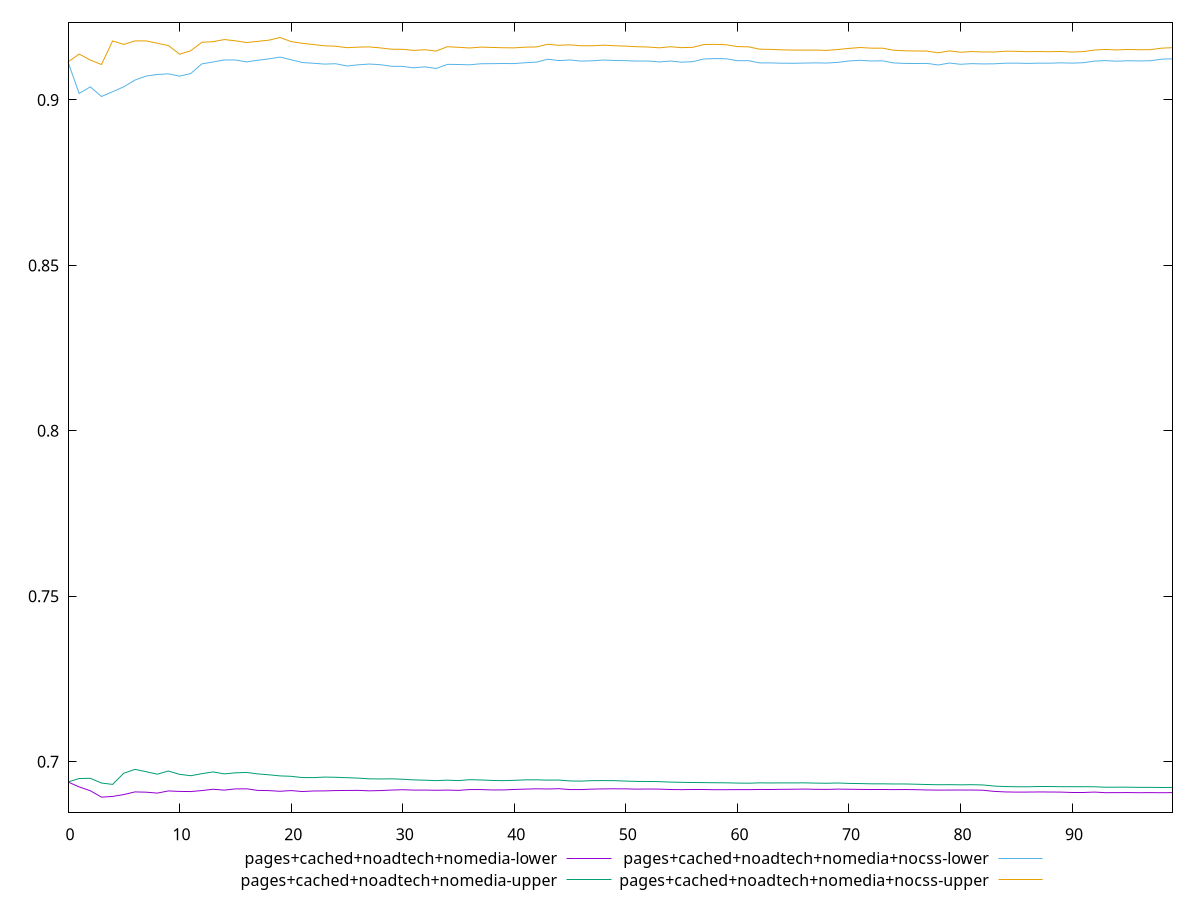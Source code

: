 reset

$pagesCachedNoadtechNomediaLower <<EOF
0 0.6938728277329338
1 0.692395948657358
2 0.6912355211293454
3 0.6892955844998199
4 0.6895143894046423
5 0.690075245870337
6 0.690878473604396
7 0.6907984416380318
8 0.6905194669561653
9 0.6911763192589077
10 0.6910247888450769
11 0.6909867523232799
12 0.6912877111199411
13 0.6916805846632487
14 0.6914162661408499
15 0.691789758714857
16 0.6918138950633882
17 0.6913365914836566
18 0.6912744975517504
19 0.6910678307630603
20 0.6912822165736598
21 0.6909938327149194
22 0.6911597495171663
23 0.6911874045403741
24 0.6912860458889125
25 0.69131717325764
26 0.6913402842024653
27 0.6912080879481046
28 0.6912840134137295
29 0.6914352605510651
30 0.6915394588346255
31 0.6914266088368232
32 0.6914325222573565
33 0.6913770827381598
34 0.6914270734392822
35 0.6913426901006692
36 0.6915878169961509
37 0.6915904929155194
38 0.6914732925512119
39 0.691481474285099
40 0.6916138364584988
41 0.6917266692074973
42 0.6918119364971621
43 0.6917628559818989
44 0.6918567136327558
45 0.6915781611009157
46 0.691585234358483
47 0.6917326516912989
48 0.6917918549107914
49 0.691823213305567
50 0.6917983436739872
51 0.6917237293357364
52 0.6917485724089778
53 0.691730056049345
54 0.6915985504096254
55 0.6915659524870594
56 0.6915501610477651
57 0.6915513213844103
58 0.6915359580432089
59 0.6915531836483503
60 0.6915670166317723
61 0.6915565709214824
62 0.6916204331873002
63 0.6916106839781769
64 0.6916604317826393
65 0.691689740057321
66 0.6917354341173025
67 0.6916668511416992
68 0.6916338100550314
69 0.6917227477824016
70 0.6916798099058908
71 0.6916364446249986
72 0.6915942119727044
73 0.6916092698628499
74 0.6915734996260355
75 0.6916007962908667
76 0.6915519773118708
77 0.6914714173594811
78 0.6914186634532847
79 0.6914445449565108
80 0.6914558564165344
81 0.6914502085162036
82 0.6913865152425014
83 0.6910413607228927
84 0.6908751304868106
85 0.6908188982996047
86 0.690830518498167
87 0.6908594604913352
88 0.6908475384406019
89 0.6908193536842063
90 0.6908214095129569
91 0.6908204747356358
92 0.6908293515843346
93 0.6906447015410342
94 0.6906626421438006
95 0.6906792472475647
96 0.6906424220909929
97 0.690661887571483
98 0.6906331531936634
99 0.6906629411870979
EOF

$pagesCachedNoadtechNomediaUpper <<EOF
0 0.6938728277329338
1 0.6949211697501075
2 0.6949933350238143
3 0.6935602036488915
4 0.6931492189750488
5 0.6965274893677615
6 0.6976922114023087
7 0.696990969267201
8 0.6962333430734567
9 0.6971907148018378
10 0.6961861439755883
11 0.6957717458391403
12 0.6963904400338823
13 0.6969204054512993
14 0.6963283647196056
15 0.6966449726722327
16 0.6967584769912908
17 0.6963225990166401
18 0.6960553957127047
19 0.6957179297225154
20 0.6955962502767303
21 0.6952162746457908
22 0.6952018474439893
23 0.6953607401654376
24 0.6953004644111767
25 0.695174933924301
26 0.6950494354179902
27 0.6948358839692774
28 0.6947928026506676
29 0.6948329926743869
30 0.6947084163597452
31 0.6945099281131192
32 0.694421760893341
33 0.6942838013538395
34 0.6944405997070757
35 0.6942922618312433
36 0.6945692836808286
37 0.694491719267641
38 0.6943483722479882
39 0.6942800310096564
40 0.69437780116559
41 0.6945211077226141
42 0.694539660083965
43 0.6944375518466401
44 0.6944686066257459
45 0.6941874697115265
46 0.6941403057877287
47 0.6942934956769713
48 0.6942976929262544
49 0.6942821787833616
50 0.6941500633482522
51 0.6940459720743378
52 0.6940308095224006
53 0.6939829072710711
54 0.6938472995681559
55 0.6937772485439757
56 0.6937251485194885
57 0.6936893030246024
58 0.693648187248444
59 0.6936296765878692
60 0.6935497089963306
61 0.6935084666949836
62 0.6936202447409434
63 0.6935859312728555
64 0.6936046612334431
65 0.6936020768596889
66 0.6936176717628624
67 0.6935415115952543
68 0.6934976147084431
69 0.693570697553085
70 0.6934505070789477
71 0.6933933443970618
72 0.6933300112361461
73 0.6933258400170198
74 0.6932734720623138
75 0.6932772210329573
76 0.6932042327675789
77 0.693110370360166
78 0.693043534913114
79 0.6930715422564604
80 0.6930188327864272
81 0.6930617956544171
82 0.6929836769254514
83 0.692653001064262
84 0.6925011445448976
85 0.6924401497783051
86 0.6924315091858714
87 0.6925055876869954
88 0.6925073764472007
89 0.6924610993789685
90 0.6924631314897863
91 0.6924454923212265
92 0.6924406152921482
93 0.6922928458978033
94 0.6923055688877885
95 0.6923057488211208
96 0.692255186964433
97 0.6922577328256567
98 0.6922165735238308
99 0.6922308087539513
EOF

$pagesCachedNoadtechNomediaNocssLower <<EOF
0 0.9114895786442465
1 0.9019718104487237
2 0.9039749602460025
3 0.901049396621131
4 0.9025087500231416
5 0.9039868678380364
6 0.906022277126826
7 0.9072333256533867
8 0.9076991864024553
9 0.9079051781540209
10 0.9072084044545207
11 0.9079810064594085
12 0.9109189073326113
13 0.911476678300172
14 0.9121041402905946
15 0.9120972685771221
16 0.9115023967821309
17 0.9120037719331533
18 0.9124180649764927
19 0.912966085580429
20 0.9121611517166415
21 0.9113256509290325
22 0.9111006829210772
23 0.9108508736670256
24 0.9109591404839386
25 0.9102753426338306
26 0.9106255596292012
27 0.9108681881067806
28 0.9106652515532027
29 0.910185766504138
30 0.9101592700331144
31 0.9097162747580388
32 0.9100234882431995
33 0.9095160295607728
34 0.9107639360728965
35 0.9107276732541094
36 0.9106257756870527
37 0.9109533105256165
38 0.9109830207589638
39 0.9110223695305861
40 0.9110016257492185
41 0.9112725928300678
42 0.911441267454082
43 0.9123292156118893
44 0.9119004897943254
45 0.9121079392971386
46 0.9117443398865754
47 0.9118532697297285
48 0.912075388573178
49 0.9119365394640367
50 0.9118858310508349
51 0.9117651370005148
52 0.9117683649210967
53 0.9115015872519228
54 0.9117709340740179
55 0.911421450843346
56 0.911581684473779
57 0.9124009355748992
58 0.9125101162148509
59 0.9124507570747143
60 0.911879923162752
61 0.9118819904434817
62 0.9112034563741584
63 0.911205893678681
64 0.9111087425900429
65 0.9110931836211509
66 0.9111526280312205
67 0.9112232470184924
68 0.9111658986575987
69 0.9113707574170418
70 0.9117824485363621
71 0.9119973892907699
72 0.911783837472515
73 0.9118411954977798
74 0.9112070470802935
75 0.9110475309998697
76 0.9110183812841101
77 0.9110630439108911
78 0.9105766156378898
79 0.911172471638018
80 0.9107919402641421
81 0.9109886026539318
82 0.910901305518988
83 0.91093077224858
84 0.9111217115968381
85 0.911141560203142
86 0.9110553932726351
87 0.9111351857588463
88 0.9111228071427117
89 0.9112299979450044
90 0.9111341873657552
91 0.9112691863673972
92 0.9117494471911687
93 0.9119041349530004
94 0.9117241359921134
95 0.9118601197621563
96 0.9118002850102503
97 0.9118583566818345
98 0.9123179278961396
99 0.9124550790420599
EOF

$pagesCachedNoadtechNomediaNocssUpper <<EOF
0 0.9114895786442465
1 0.9138802152323559
2 0.912051027321052
3 0.9107221001874439
4 0.9178460288594649
5 0.9167935580479848
6 0.9178647685237746
7 0.9178666821281891
8 0.9171640359679853
9 0.9164531559810257
10 0.9138362766687697
11 0.9148852342933687
12 0.9174343859170196
13 0.9176276606851503
14 0.9182613012170359
15 0.9178960188000501
16 0.917353139247754
17 0.9177243993753601
18 0.9180758661499274
19 0.9188892466482764
20 0.9176423449303397
21 0.9171358166469606
22 0.9167525655965562
23 0.9163792128306638
24 0.9162478170161263
25 0.9158040032616437
26 0.9159811489946872
27 0.9160445336069232
28 0.9157384178162474
29 0.9153527982889524
30 0.9153192684456225
31 0.9149965858615633
32 0.9151770126808829
33 0.9147908287311416
34 0.9161069696467627
35 0.9159267239848439
36 0.9157130084320545
37 0.9159853039727079
38 0.9158780206985546
39 0.915785909985499
40 0.9157611387327579
41 0.9159682720216169
42 0.9160367327232278
43 0.9168480597838101
44 0.9165220325978999
45 0.9166682134536633
46 0.9163793345499565
47 0.9163869720248959
48 0.9165738531710887
49 0.9163854633751599
50 0.9162713812652752
51 0.9160959315568517
52 0.9160119865551707
53 0.9157625035563808
54 0.9160948712056061
55 0.9158148652997182
56 0.9159178225561739
57 0.916770953939714
58 0.9168082542748953
59 0.9166858110446784
60 0.9161340383075641
61 0.9160635751138527
62 0.9153619603648653
63 0.9152953473718765
64 0.9151583289856159
65 0.9150796285692511
66 0.9150756964343525
67 0.9150850326956705
68 0.9149914427311455
69 0.9152558440382661
70 0.9155967725023955
71 0.9158594204728719
72 0.9156664158789131
73 0.9156683888695863
74 0.9150366833213086
75 0.9148757138034921
76 0.9147986499686483
77 0.914790409372148
78 0.9142514338482899
79 0.9148494568012911
80 0.9144250564425002
81 0.9146361961027896
82 0.9145214517496164
83 0.914503277005801
84 0.9147403207769941
85 0.9147138820416417
86 0.9146043008063882
87 0.9146434186938395
88 0.9145895273677408
89 0.9146647403215208
90 0.9144881618538727
91 0.9146212277342285
92 0.9150969548010977
93 0.9152803585979961
94 0.9151248594525453
95 0.915272263336955
96 0.9151856511277204
97 0.9152085719337565
98 0.9156637726950022
99 0.9158007218134688
EOF

set key outside below
set xrange [0:99]
set yrange [0.6847037112568507:0.9234811198912456]
set trange [0.6847037112568507:0.9234811198912456]
set terminal svg size 640, 560 enhanced background rgb 'white'
set output "report_00009_2021-02-08T22-37-41.559Z/meta/scoreEstimate/comparison/sorted/3_vs_4.svg"

plot $pagesCachedNoadtechNomediaLower title "pages+cached+noadtech+nomedia-lower" with line, \
     $pagesCachedNoadtechNomediaUpper title "pages+cached+noadtech+nomedia-upper" with line, \
     $pagesCachedNoadtechNomediaNocssLower title "pages+cached+noadtech+nomedia+nocss-lower" with line, \
     $pagesCachedNoadtechNomediaNocssUpper title "pages+cached+noadtech+nomedia+nocss-upper" with line

reset
